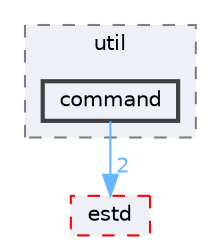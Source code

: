 digraph "command"
{
 // LATEX_PDF_SIZE
  bgcolor="transparent";
  edge [fontname=Helvetica,fontsize=10,labelfontname=Helvetica,labelfontsize=10];
  node [fontname=Helvetica,fontsize=10,shape=box,height=0.2,width=0.4];
  compound=true
  subgraph clusterdir_12dcd59c802ef7fc158ecdfc2ed25eac {
    graph [ bgcolor="#edf0f7", pencolor="grey50", label="util", fontname=Helvetica,fontsize=10 style="filled,dashed", URL="dir_12dcd59c802ef7fc158ecdfc2ed25eac.html",tooltip=""]
  dir_b1502e33d84304e2ff4ba9341e97acb9 [label="command", fillcolor="#edf0f7", color="grey25", style="filled,bold", URL="dir_b1502e33d84304e2ff4ba9341e97acb9.html",tooltip=""];
  }
  dir_705ed472854f071e46e92f9933f4d565 [label="estd", fillcolor="#edf0f7", color="red", style="filled,dashed", URL="dir_705ed472854f071e46e92f9933f4d565.html",tooltip=""];
  dir_b1502e33d84304e2ff4ba9341e97acb9->dir_705ed472854f071e46e92f9933f4d565 [headlabel="2", labeldistance=1.5 headhref="dir_000042_000075.html" href="dir_000042_000075.html" color="steelblue1" fontcolor="steelblue1"];
}
